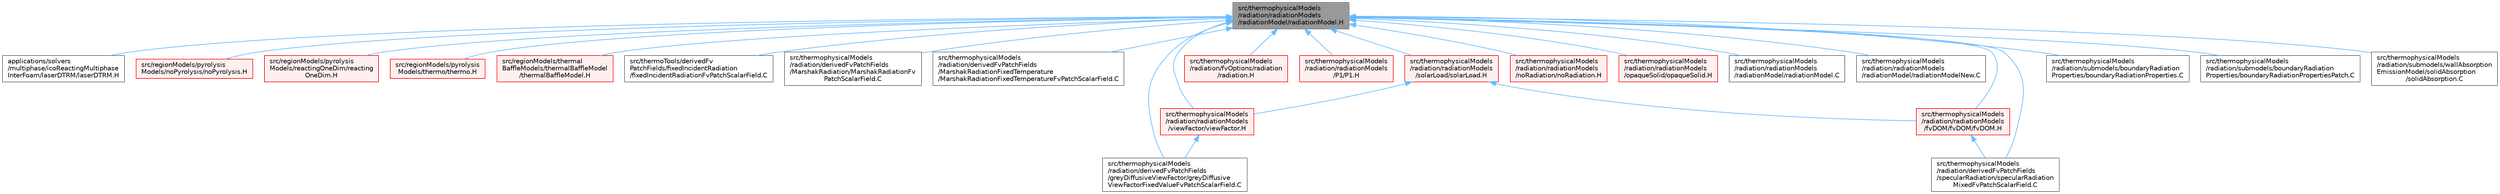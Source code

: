 digraph "src/thermophysicalModels/radiation/radiationModels/radiationModel/radiationModel.H"
{
 // LATEX_PDF_SIZE
  bgcolor="transparent";
  edge [fontname=Helvetica,fontsize=10,labelfontname=Helvetica,labelfontsize=10];
  node [fontname=Helvetica,fontsize=10,shape=box,height=0.2,width=0.4];
  Node1 [id="Node000001",label="src/thermophysicalModels\l/radiation/radiationModels\l/radiationModel/radiationModel.H",height=0.2,width=0.4,color="gray40", fillcolor="grey60", style="filled", fontcolor="black",tooltip=" "];
  Node1 -> Node2 [id="edge1_Node000001_Node000002",dir="back",color="steelblue1",style="solid",tooltip=" "];
  Node2 [id="Node000002",label="applications/solvers\l/multiphase/icoReactingMultiphase\lInterFoam/laserDTRM/laserDTRM.H",height=0.2,width=0.4,color="grey40", fillcolor="white", style="filled",URL="$laserDTRM_8H.html",tooltip=" "];
  Node1 -> Node3 [id="edge2_Node000001_Node000003",dir="back",color="steelblue1",style="solid",tooltip=" "];
  Node3 [id="Node000003",label="src/regionModels/pyrolysis\lModels/noPyrolysis/noPyrolysis.H",height=0.2,width=0.4,color="red", fillcolor="#FFF0F0", style="filled",URL="$noPyrolysis_8H.html",tooltip=" "];
  Node1 -> Node5 [id="edge3_Node000001_Node000005",dir="back",color="steelblue1",style="solid",tooltip=" "];
  Node5 [id="Node000005",label="src/regionModels/pyrolysis\lModels/reactingOneDim/reacting\lOneDim.H",height=0.2,width=0.4,color="red", fillcolor="#FFF0F0", style="filled",URL="$reactingOneDim_8H.html",tooltip=" "];
  Node1 -> Node8 [id="edge4_Node000001_Node000008",dir="back",color="steelblue1",style="solid",tooltip=" "];
  Node8 [id="Node000008",label="src/regionModels/pyrolysis\lModels/thermo/thermo.H",height=0.2,width=0.4,color="red", fillcolor="#FFF0F0", style="filled",URL="$regionModels_2pyrolysisModels_2thermo_2thermo_8H.html",tooltip=" "];
  Node1 -> Node10 [id="edge5_Node000001_Node000010",dir="back",color="steelblue1",style="solid",tooltip=" "];
  Node10 [id="Node000010",label="src/regionModels/thermal\lBaffleModels/thermalBaffleModel\l/thermalBaffleModel.H",height=0.2,width=0.4,color="red", fillcolor="#FFF0F0", style="filled",URL="$thermalBaffleModel_8H.html",tooltip=" "];
  Node1 -> Node20 [id="edge6_Node000001_Node000020",dir="back",color="steelblue1",style="solid",tooltip=" "];
  Node20 [id="Node000020",label="src/thermoTools/derivedFv\lPatchFields/fixedIncidentRadiation\l/fixedIncidentRadiationFvPatchScalarField.C",height=0.2,width=0.4,color="grey40", fillcolor="white", style="filled",URL="$fixedIncidentRadiationFvPatchScalarField_8C.html",tooltip=" "];
  Node1 -> Node21 [id="edge7_Node000001_Node000021",dir="back",color="steelblue1",style="solid",tooltip=" "];
  Node21 [id="Node000021",label="src/thermophysicalModels\l/radiation/derivedFvPatchFields\l/MarshakRadiation/MarshakRadiationFv\lPatchScalarField.C",height=0.2,width=0.4,color="grey40", fillcolor="white", style="filled",URL="$MarshakRadiationFvPatchScalarField_8C.html",tooltip=" "];
  Node1 -> Node22 [id="edge8_Node000001_Node000022",dir="back",color="steelblue1",style="solid",tooltip=" "];
  Node22 [id="Node000022",label="src/thermophysicalModels\l/radiation/derivedFvPatchFields\l/MarshakRadiationFixedTemperature\l/MarshakRadiationFixedTemperatureFvPatchScalarField.C",height=0.2,width=0.4,color="grey40", fillcolor="white", style="filled",URL="$MarshakRadiationFixedTemperatureFvPatchScalarField_8C.html",tooltip=" "];
  Node1 -> Node23 [id="edge9_Node000001_Node000023",dir="back",color="steelblue1",style="solid",tooltip=" "];
  Node23 [id="Node000023",label="src/thermophysicalModels\l/radiation/derivedFvPatchFields\l/greyDiffusiveViewFactor/greyDiffusive\lViewFactorFixedValueFvPatchScalarField.C",height=0.2,width=0.4,color="grey40", fillcolor="white", style="filled",URL="$greyDiffusiveViewFactorFixedValueFvPatchScalarField_8C.html",tooltip=" "];
  Node1 -> Node24 [id="edge10_Node000001_Node000024",dir="back",color="steelblue1",style="solid",tooltip=" "];
  Node24 [id="Node000024",label="src/thermophysicalModels\l/radiation/derivedFvPatchFields\l/specularRadiation/specularRadiation\lMixedFvPatchScalarField.C",height=0.2,width=0.4,color="grey40", fillcolor="white", style="filled",URL="$specularRadiationMixedFvPatchScalarField_8C.html",tooltip=" "];
  Node1 -> Node25 [id="edge11_Node000001_Node000025",dir="back",color="steelblue1",style="solid",tooltip=" "];
  Node25 [id="Node000025",label="src/thermophysicalModels\l/radiation/fvOptions/radiation\l/radiation.H",height=0.2,width=0.4,color="red", fillcolor="#FFF0F0", style="filled",URL="$radiation_8H.html",tooltip=" "];
  Node1 -> Node27 [id="edge12_Node000001_Node000027",dir="back",color="steelblue1",style="solid",tooltip=" "];
  Node27 [id="Node000027",label="src/thermophysicalModels\l/radiation/radiationModels\l/P1/P1.H",height=0.2,width=0.4,color="red", fillcolor="#FFF0F0", style="filled",URL="$P1_8H.html",tooltip=" "];
  Node1 -> Node29 [id="edge13_Node000001_Node000029",dir="back",color="steelblue1",style="solid",tooltip=" "];
  Node29 [id="Node000029",label="src/thermophysicalModels\l/radiation/radiationModels\l/fvDOM/fvDOM/fvDOM.H",height=0.2,width=0.4,color="red", fillcolor="#FFF0F0", style="filled",URL="$fvDOM_8H.html",tooltip=" "];
  Node29 -> Node24 [id="edge14_Node000029_Node000024",dir="back",color="steelblue1",style="solid",tooltip=" "];
  Node1 -> Node34 [id="edge15_Node000001_Node000034",dir="back",color="steelblue1",style="solid",tooltip=" "];
  Node34 [id="Node000034",label="src/thermophysicalModels\l/radiation/radiationModels\l/noRadiation/noRadiation.H",height=0.2,width=0.4,color="red", fillcolor="#FFF0F0", style="filled",URL="$thermophysicalModels_2radiation_2radiationModels_2noRadiation_2noRadiation_8H.html",tooltip=" "];
  Node1 -> Node36 [id="edge16_Node000001_Node000036",dir="back",color="steelblue1",style="solid",tooltip=" "];
  Node36 [id="Node000036",label="src/thermophysicalModels\l/radiation/radiationModels\l/opaqueSolid/opaqueSolid.H",height=0.2,width=0.4,color="red", fillcolor="#FFF0F0", style="filled",URL="$opaqueSolid_8H.html",tooltip=" "];
  Node1 -> Node38 [id="edge17_Node000001_Node000038",dir="back",color="steelblue1",style="solid",tooltip=" "];
  Node38 [id="Node000038",label="src/thermophysicalModels\l/radiation/radiationModels\l/radiationModel/radiationModel.C",height=0.2,width=0.4,color="grey40", fillcolor="white", style="filled",URL="$radiationModel_8C.html",tooltip=" "];
  Node1 -> Node39 [id="edge18_Node000001_Node000039",dir="back",color="steelblue1",style="solid",tooltip=" "];
  Node39 [id="Node000039",label="src/thermophysicalModels\l/radiation/radiationModels\l/radiationModel/radiationModelNew.C",height=0.2,width=0.4,color="grey40", fillcolor="white", style="filled",URL="$radiationModelNew_8C.html",tooltip=" "];
  Node1 -> Node40 [id="edge19_Node000001_Node000040",dir="back",color="steelblue1",style="solid",tooltip=" "];
  Node40 [id="Node000040",label="src/thermophysicalModels\l/radiation/radiationModels\l/solarLoad/solarLoad.H",height=0.2,width=0.4,color="red", fillcolor="#FFF0F0", style="filled",URL="$solarLoad_8H.html",tooltip=" "];
  Node40 -> Node29 [id="edge20_Node000040_Node000029",dir="back",color="steelblue1",style="solid",tooltip=" "];
  Node40 -> Node42 [id="edge21_Node000040_Node000042",dir="back",color="steelblue1",style="solid",tooltip=" "];
  Node42 [id="Node000042",label="src/thermophysicalModels\l/radiation/radiationModels\l/viewFactor/viewFactor.H",height=0.2,width=0.4,color="red", fillcolor="#FFF0F0", style="filled",URL="$viewFactor_8H.html",tooltip=" "];
  Node42 -> Node23 [id="edge22_Node000042_Node000023",dir="back",color="steelblue1",style="solid",tooltip=" "];
  Node1 -> Node42 [id="edge23_Node000001_Node000042",dir="back",color="steelblue1",style="solid",tooltip=" "];
  Node1 -> Node44 [id="edge24_Node000001_Node000044",dir="back",color="steelblue1",style="solid",tooltip=" "];
  Node44 [id="Node000044",label="src/thermophysicalModels\l/radiation/submodels/boundaryRadiation\lProperties/boundaryRadiationProperties.C",height=0.2,width=0.4,color="grey40", fillcolor="white", style="filled",URL="$boundaryRadiationProperties_8C.html",tooltip=" "];
  Node1 -> Node45 [id="edge25_Node000001_Node000045",dir="back",color="steelblue1",style="solid",tooltip=" "];
  Node45 [id="Node000045",label="src/thermophysicalModels\l/radiation/submodels/boundaryRadiation\lProperties/boundaryRadiationPropertiesPatch.C",height=0.2,width=0.4,color="grey40", fillcolor="white", style="filled",URL="$boundaryRadiationPropertiesPatch_8C.html",tooltip=" "];
  Node1 -> Node46 [id="edge26_Node000001_Node000046",dir="back",color="steelblue1",style="solid",tooltip=" "];
  Node46 [id="Node000046",label="src/thermophysicalModels\l/radiation/submodels/wallAbsorption\lEmissionModel/solidAbsorption\l/solidAbsorption.C",height=0.2,width=0.4,color="grey40", fillcolor="white", style="filled",URL="$solidAbsorption_8C.html",tooltip=" "];
}
